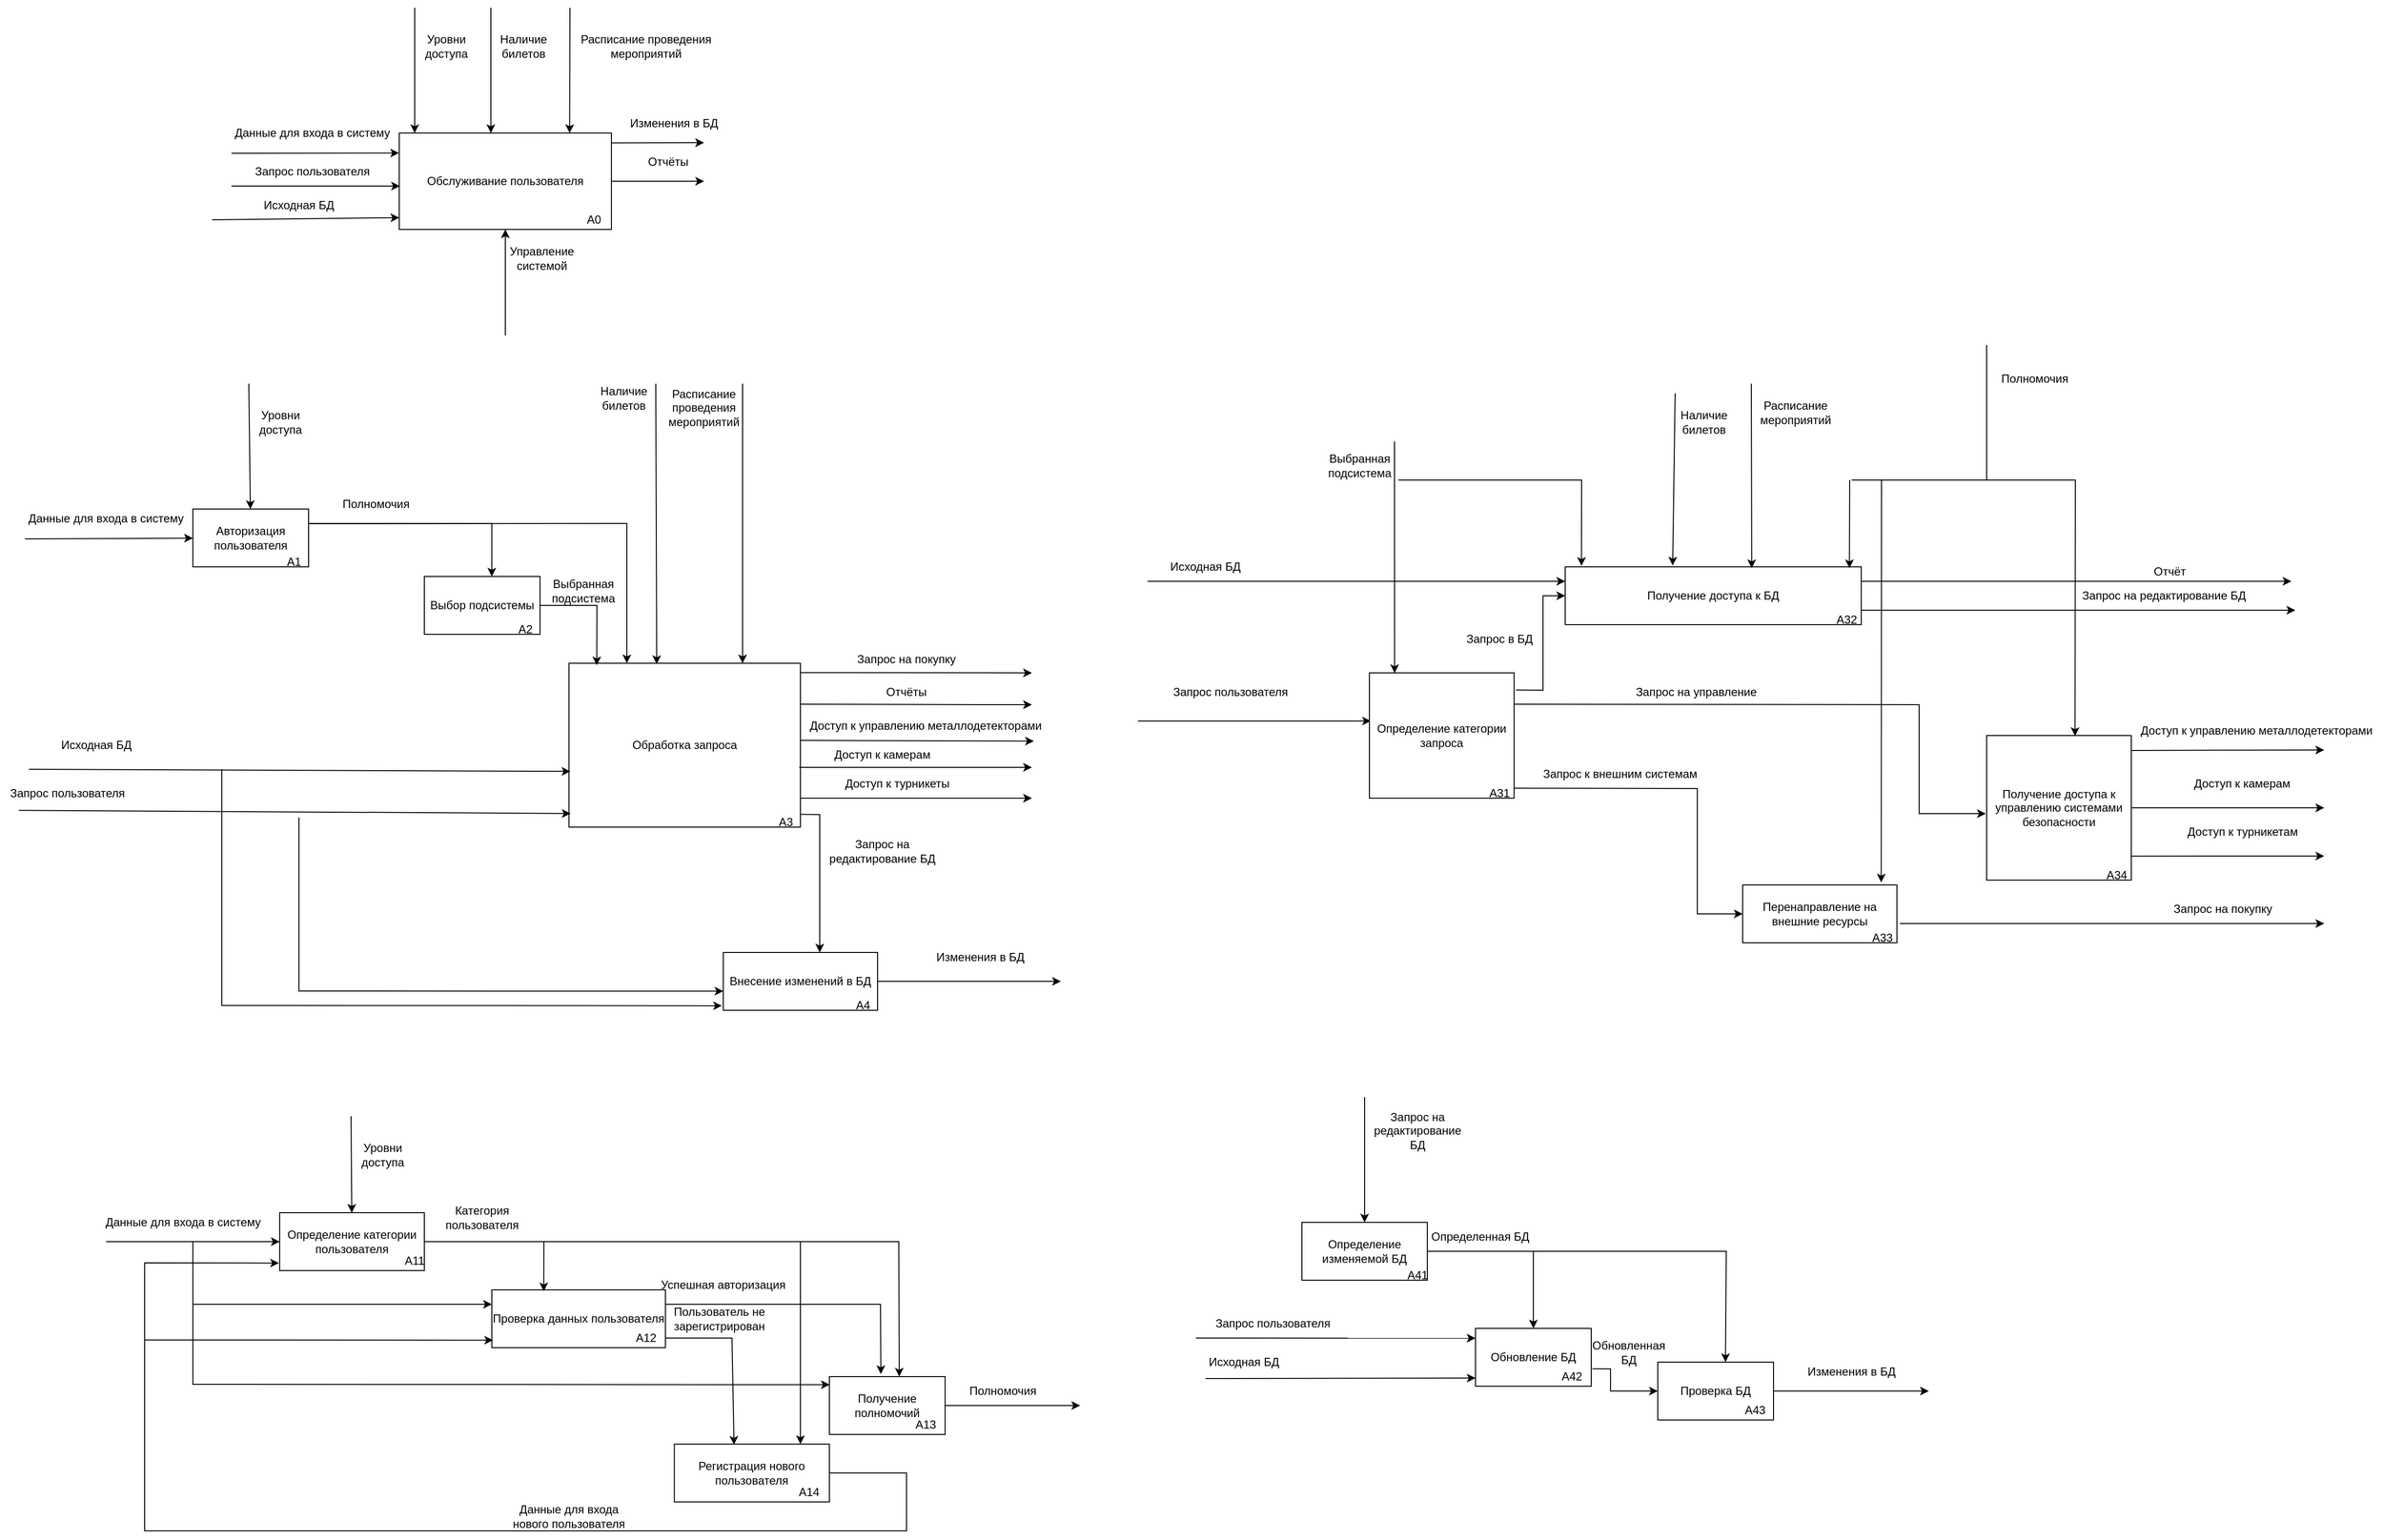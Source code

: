<mxfile version="15.5.2" type="device" pages="2"><diagram id="ywNeQn92B_hyudarZaMj" name="Page-1"><mxGraphModel dx="2889" dy="1122" grid="1" gridSize="10" guides="1" tooltips="1" connect="1" arrows="1" fold="1" page="1" pageScale="1" pageWidth="827" pageHeight="1169" math="0" shadow="0"><root><mxCell id="0"/><mxCell id="1" parent="0"/><mxCell id="xdWNhroPc-cgWAyk283q-7" value="Обслуживание пользователя" style="rounded=0;whiteSpace=wrap;html=1;" parent="1" vertex="1"><mxGeometry x="304" y="200" width="220" height="100" as="geometry"/></mxCell><mxCell id="xdWNhroPc-cgWAyk283q-8" value="" style="endArrow=classic;html=1;rounded=0;entryX=-0.001;entryY=0.207;entryDx=0;entryDy=0;entryPerimeter=0;" parent="1" target="xdWNhroPc-cgWAyk283q-7" edge="1"><mxGeometry width="50" height="50" relative="1" as="geometry"><mxPoint x="130" y="221" as="sourcePoint"/><mxPoint x="304" y="220" as="targetPoint"/></mxGeometry></mxCell><mxCell id="xdWNhroPc-cgWAyk283q-9" value="Данные для входа в систему" style="text;html=1;strokeColor=none;fillColor=none;align=center;verticalAlign=middle;whiteSpace=wrap;rounded=0;" parent="1" vertex="1"><mxGeometry x="124" y="190" width="180" height="20" as="geometry"/></mxCell><mxCell id="xdWNhroPc-cgWAyk283q-10" value="" style="endArrow=classic;html=1;rounded=0;entryX=0.003;entryY=0.55;entryDx=0;entryDy=0;entryPerimeter=0;" parent="1" target="xdWNhroPc-cgWAyk283q-7" edge="1"><mxGeometry width="50" height="50" relative="1" as="geometry"><mxPoint x="130" y="255" as="sourcePoint"/><mxPoint x="240" y="250" as="targetPoint"/></mxGeometry></mxCell><mxCell id="xdWNhroPc-cgWAyk283q-11" value="Запрос пользователя" style="text;html=1;strokeColor=none;fillColor=none;align=center;verticalAlign=middle;whiteSpace=wrap;rounded=0;" parent="1" vertex="1"><mxGeometry x="124" y="230" width="180" height="20" as="geometry"/></mxCell><mxCell id="xdWNhroPc-cgWAyk283q-12" value="" style="endArrow=classic;html=1;rounded=0;" parent="1" edge="1"><mxGeometry width="50" height="50" relative="1" as="geometry"><mxPoint x="320" y="70" as="sourcePoint"/><mxPoint x="320" y="200" as="targetPoint"/></mxGeometry></mxCell><mxCell id="xdWNhroPc-cgWAyk283q-14" value="Уровни доступа" style="text;html=1;strokeColor=none;fillColor=none;align=center;verticalAlign=middle;whiteSpace=wrap;rounded=0;" parent="1" vertex="1"><mxGeometry x="320" y="100" width="66" height="20" as="geometry"/></mxCell><mxCell id="xdWNhroPc-cgWAyk283q-15" value="" style="endArrow=classic;html=1;rounded=0;" parent="1" edge="1"><mxGeometry width="50" height="50" relative="1" as="geometry"><mxPoint x="399" y="70" as="sourcePoint"/><mxPoint x="399" y="200" as="targetPoint"/></mxGeometry></mxCell><mxCell id="xdWNhroPc-cgWAyk283q-16" value="Наличие билетов" style="text;html=1;strokeColor=none;fillColor=none;align=center;verticalAlign=middle;whiteSpace=wrap;rounded=0;" parent="1" vertex="1"><mxGeometry x="400" y="100" width="66" height="20" as="geometry"/></mxCell><mxCell id="xdWNhroPc-cgWAyk283q-17" value="" style="endArrow=classic;html=1;rounded=0;entryX=0.803;entryY=0;entryDx=0;entryDy=0;entryPerimeter=0;" parent="1" target="xdWNhroPc-cgWAyk283q-7" edge="1"><mxGeometry width="50" height="50" relative="1" as="geometry"><mxPoint x="481" y="70" as="sourcePoint"/><mxPoint x="550" y="110" as="targetPoint"/></mxGeometry></mxCell><mxCell id="xdWNhroPc-cgWAyk283q-18" value="Расписание проведения мероприятий" style="text;html=1;strokeColor=none;fillColor=none;align=center;verticalAlign=middle;whiteSpace=wrap;rounded=0;" parent="1" vertex="1"><mxGeometry x="480" y="90" width="160" height="40" as="geometry"/></mxCell><mxCell id="xdWNhroPc-cgWAyk283q-20" value="" style="endArrow=classic;html=1;rounded=0;exitX=0.998;exitY=0.103;exitDx=0;exitDy=0;exitPerimeter=0;" parent="1" source="xdWNhroPc-cgWAyk283q-7" edge="1"><mxGeometry width="50" height="50" relative="1" as="geometry"><mxPoint x="580" y="260" as="sourcePoint"/><mxPoint x="620" y="210" as="targetPoint"/></mxGeometry></mxCell><mxCell id="xdWNhroPc-cgWAyk283q-21" value="Изменения в БД" style="text;html=1;strokeColor=none;fillColor=none;align=center;verticalAlign=middle;whiteSpace=wrap;rounded=0;" parent="1" vertex="1"><mxGeometry x="524" y="180" width="130" height="20" as="geometry"/></mxCell><mxCell id="xdWNhroPc-cgWAyk283q-22" value="" style="endArrow=classic;html=1;rounded=0;" parent="1" source="xdWNhroPc-cgWAyk283q-7" edge="1"><mxGeometry width="50" height="50" relative="1" as="geometry"><mxPoint x="600" y="310" as="sourcePoint"/><mxPoint x="620" y="250" as="targetPoint"/></mxGeometry></mxCell><mxCell id="xdWNhroPc-cgWAyk283q-23" value="Отчёты" style="text;html=1;strokeColor=none;fillColor=none;align=center;verticalAlign=middle;whiteSpace=wrap;rounded=0;" parent="1" vertex="1"><mxGeometry x="550" y="220" width="66" height="20" as="geometry"/></mxCell><mxCell id="xdWNhroPc-cgWAyk283q-25" value="Управление системой" style="text;html=1;strokeColor=none;fillColor=none;align=center;verticalAlign=middle;whiteSpace=wrap;rounded=0;" parent="1" vertex="1"><mxGeometry x="404" y="320" width="96" height="20" as="geometry"/></mxCell><mxCell id="xdWNhroPc-cgWAyk283q-30" value="Авторизация пользователя" style="rounded=0;whiteSpace=wrap;html=1;" parent="1" vertex="1"><mxGeometry x="90" y="590" width="120" height="60" as="geometry"/></mxCell><mxCell id="xdWNhroPc-cgWAyk283q-31" value="" style="endArrow=classic;html=1;rounded=0;" parent="1" target="xdWNhroPc-cgWAyk283q-30" edge="1"><mxGeometry width="50" height="50" relative="1" as="geometry"><mxPoint x="-84" y="621" as="sourcePoint"/><mxPoint x="89.78" y="620.7" as="targetPoint"/></mxGeometry></mxCell><mxCell id="xdWNhroPc-cgWAyk283q-32" value="Данные для входа в систему" style="text;html=1;strokeColor=none;fillColor=none;align=center;verticalAlign=middle;whiteSpace=wrap;rounded=0;" parent="1" vertex="1"><mxGeometry x="-90" y="590" width="180" height="20" as="geometry"/></mxCell><mxCell id="xdWNhroPc-cgWAyk283q-33" value="" style="endArrow=classic;html=1;rounded=0;" parent="1" target="xdWNhroPc-cgWAyk283q-30" edge="1"><mxGeometry width="50" height="50" relative="1" as="geometry"><mxPoint x="148" y="460" as="sourcePoint"/><mxPoint x="148" y="590" as="targetPoint"/></mxGeometry></mxCell><mxCell id="xdWNhroPc-cgWAyk283q-34" value="Уровни доступа" style="text;html=1;strokeColor=none;fillColor=none;align=center;verticalAlign=middle;whiteSpace=wrap;rounded=0;" parent="1" vertex="1"><mxGeometry x="148" y="490" width="66" height="20" as="geometry"/></mxCell><mxCell id="xdWNhroPc-cgWAyk283q-42" value="" style="endArrow=classic;html=1;rounded=0;exitX=1;exitY=0.25;exitDx=0;exitDy=0;entryX=0.583;entryY=0;entryDx=0;entryDy=0;entryPerimeter=0;" parent="1" source="xdWNhroPc-cgWAyk283q-30" target="xdWNhroPc-cgWAyk283q-45" edge="1"><mxGeometry width="50" height="50" relative="1" as="geometry"><mxPoint x="350" y="620" as="sourcePoint"/><mxPoint x="310" y="700" as="targetPoint"/><Array as="points"><mxPoint x="400" y="605"/></Array></mxGeometry></mxCell><mxCell id="xdWNhroPc-cgWAyk283q-44" value="Полномочия" style="text;html=1;strokeColor=none;fillColor=none;align=center;verticalAlign=middle;whiteSpace=wrap;rounded=0;" parent="1" vertex="1"><mxGeometry x="210" y="570" width="140" height="30" as="geometry"/></mxCell><mxCell id="xdWNhroPc-cgWAyk283q-45" value="Выбор подсистемы" style="rounded=0;whiteSpace=wrap;html=1;" parent="1" vertex="1"><mxGeometry x="330" y="660" width="120" height="60" as="geometry"/></mxCell><mxCell id="xdWNhroPc-cgWAyk283q-46" value="Внесение изменений в БД" style="rounded=0;whiteSpace=wrap;html=1;" parent="1" vertex="1"><mxGeometry x="640" y="1050" width="160" height="60" as="geometry"/></mxCell><mxCell id="xdWNhroPc-cgWAyk283q-48" value="Обработка запроса" style="rounded=0;whiteSpace=wrap;html=1;" parent="1" vertex="1"><mxGeometry x="480" y="750" width="240" height="170" as="geometry"/></mxCell><mxCell id="xdWNhroPc-cgWAyk283q-49" value="" style="endArrow=classic;html=1;rounded=0;entryX=0.007;entryY=0.917;entryDx=0;entryDy=0;entryPerimeter=0;exitX=0.14;exitY=1.087;exitDx=0;exitDy=0;exitPerimeter=0;" parent="1" source="xdWNhroPc-cgWAyk283q-50" target="xdWNhroPc-cgWAyk283q-48" edge="1"><mxGeometry width="50" height="50" relative="1" as="geometry"><mxPoint x="-90" y="906" as="sourcePoint"/><mxPoint x="10" y="840" as="targetPoint"/></mxGeometry></mxCell><mxCell id="xdWNhroPc-cgWAyk283q-50" value="Запрос пользователя" style="text;html=1;strokeColor=none;fillColor=none;align=center;verticalAlign=middle;whiteSpace=wrap;rounded=0;" parent="1" vertex="1"><mxGeometry x="-110" y="870" width="140" height="30" as="geometry"/></mxCell><mxCell id="xdWNhroPc-cgWAyk283q-51" value="" style="endArrow=classic;html=1;rounded=0;entryX=0.12;entryY=0.012;entryDx=0;entryDy=0;entryPerimeter=0;" parent="1" source="xdWNhroPc-cgWAyk283q-45" target="xdWNhroPc-cgWAyk283q-48" edge="1"><mxGeometry width="50" height="50" relative="1" as="geometry"><mxPoint x="420" y="790" as="sourcePoint"/><mxPoint x="530" y="760" as="targetPoint"/><Array as="points"><mxPoint x="509" y="690"/></Array></mxGeometry></mxCell><mxCell id="xdWNhroPc-cgWAyk283q-52" value="" style="endArrow=classic;html=1;rounded=0;exitX=1;exitY=0.25;exitDx=0;exitDy=0;" parent="1" source="xdWNhroPc-cgWAyk283q-48" edge="1"><mxGeometry width="50" height="50" relative="1" as="geometry"><mxPoint x="650" y="820" as="sourcePoint"/><mxPoint x="960" y="793" as="targetPoint"/><Array as="points"><mxPoint x="930" y="793"/></Array></mxGeometry></mxCell><mxCell id="xdWNhroPc-cgWAyk283q-53" value="Отчёты" style="text;html=1;strokeColor=none;fillColor=none;align=center;verticalAlign=middle;whiteSpace=wrap;rounded=0;" parent="1" vertex="1"><mxGeometry x="800" y="765" width="60" height="30" as="geometry"/></mxCell><mxCell id="xdWNhroPc-cgWAyk283q-54" value="" style="endArrow=classic;html=1;rounded=0;exitX=0;exitY=1;exitDx=0;exitDy=0;entryX=0.931;entryY=1.026;entryDx=0;entryDy=0;entryPerimeter=0;" parent="1" source="xdWNhroPc-cgWAyk283q-55" target="xdWNhroPc-cgWAyk283q-55" edge="1"><mxGeometry width="50" height="50" relative="1" as="geometry"><mxPoint x="660" y="870" as="sourcePoint"/><mxPoint x="750" y="840" as="targetPoint"/></mxGeometry></mxCell><mxCell id="xdWNhroPc-cgWAyk283q-55" value="Доступ к управлению металлодетекторами" style="text;html=1;strokeColor=none;fillColor=none;align=center;verticalAlign=middle;whiteSpace=wrap;rounded=0;" parent="1" vertex="1"><mxGeometry x="720" y="800" width="260" height="30" as="geometry"/></mxCell><mxCell id="xdWNhroPc-cgWAyk283q-60" value="" style="endArrow=classic;html=1;rounded=0;entryX=0;entryY=0.669;entryDx=0;entryDy=0;entryPerimeter=0;" parent="1" target="xdWNhroPc-cgWAyk283q-46" edge="1"><mxGeometry width="50" height="50" relative="1" as="geometry"><mxPoint x="200" y="910" as="sourcePoint"/><mxPoint x="190" y="960" as="targetPoint"/><Array as="points"><mxPoint x="200" y="1080"/><mxPoint x="200" y="1090"/></Array></mxGeometry></mxCell><mxCell id="xdWNhroPc-cgWAyk283q-64" value="&amp;nbsp;Изменения в БД" style="text;html=1;strokeColor=none;fillColor=none;align=center;verticalAlign=middle;whiteSpace=wrap;rounded=0;" parent="1" vertex="1"><mxGeometry x="820" y="1040" width="170" height="30" as="geometry"/></mxCell><mxCell id="xdWNhroPc-cgWAyk283q-65" value="" style="endArrow=classic;html=1;rounded=0;strokeColor=#000000;fillColor=#E5CCFF;exitX=1;exitY=0.922;exitDx=0;exitDy=0;exitPerimeter=0;entryX=0.625;entryY=0;entryDx=0;entryDy=0;entryPerimeter=0;" parent="1" source="xdWNhroPc-cgWAyk283q-48" target="xdWNhroPc-cgWAyk283q-46" edge="1"><mxGeometry width="50" height="50" relative="1" as="geometry"><mxPoint x="720" y="900" as="sourcePoint"/><mxPoint x="770" y="850" as="targetPoint"/><Array as="points"><mxPoint x="740" y="907"/></Array></mxGeometry></mxCell><mxCell id="xdWNhroPc-cgWAyk283q-66" value="Запрос на редактирование БД" style="text;html=1;strokeColor=none;fillColor=none;align=center;verticalAlign=middle;whiteSpace=wrap;rounded=0;" parent="1" vertex="1"><mxGeometry x="740" y="930" width="130" height="30" as="geometry"/></mxCell><mxCell id="xdWNhroPc-cgWAyk283q-67" value="Выбранная подсистема" style="text;html=1;strokeColor=none;fillColor=none;align=center;verticalAlign=middle;whiteSpace=wrap;rounded=0;" parent="1" vertex="1"><mxGeometry x="470" y="660" width="50" height="30" as="geometry"/></mxCell><mxCell id="xdWNhroPc-cgWAyk283q-68" value="" style="endArrow=classic;html=1;rounded=0;strokeColor=#000000;fillColor=#E5CCFF;entryX=0.379;entryY=0.005;entryDx=0;entryDy=0;entryPerimeter=0;" parent="1" target="xdWNhroPc-cgWAyk283q-48" edge="1"><mxGeometry width="50" height="50" relative="1" as="geometry"><mxPoint x="570" y="460" as="sourcePoint"/><mxPoint x="650" y="510" as="targetPoint"/></mxGeometry></mxCell><mxCell id="xdWNhroPc-cgWAyk283q-69" value="Наличие билетов" style="text;html=1;strokeColor=none;fillColor=none;align=center;verticalAlign=middle;whiteSpace=wrap;rounded=0;" parent="1" vertex="1"><mxGeometry x="504" y="465" width="66" height="20" as="geometry"/></mxCell><mxCell id="xdWNhroPc-cgWAyk283q-70" value="" style="endArrow=classic;html=1;rounded=0;strokeColor=#000000;fillColor=#E5CCFF;entryX=0.75;entryY=0;entryDx=0;entryDy=0;" parent="1" target="xdWNhroPc-cgWAyk283q-48" edge="1"><mxGeometry width="50" height="50" relative="1" as="geometry"><mxPoint x="660" y="460" as="sourcePoint"/><mxPoint x="620" y="470" as="targetPoint"/></mxGeometry></mxCell><mxCell id="xdWNhroPc-cgWAyk283q-71" value="Расписание проведения мероприятий" style="text;html=1;strokeColor=none;fillColor=none;align=center;verticalAlign=middle;whiteSpace=wrap;rounded=0;" parent="1" vertex="1"><mxGeometry x="570" y="465" width="100" height="40" as="geometry"/></mxCell><mxCell id="BJsDxsezb8jgtBK0tcjX-8" value="" style="endArrow=classic;html=1;rounded=0;exitX=1;exitY=0.057;exitDx=0;exitDy=0;exitPerimeter=0;" parent="1" source="xdWNhroPc-cgWAyk283q-48" edge="1"><mxGeometry width="50" height="50" relative="1" as="geometry"><mxPoint x="780" y="750" as="sourcePoint"/><mxPoint x="960" y="760" as="targetPoint"/><Array as="points"/></mxGeometry></mxCell><mxCell id="BJsDxsezb8jgtBK0tcjX-9" value="Запрос на покупку" style="text;html=1;strokeColor=none;fillColor=none;align=center;verticalAlign=middle;whiteSpace=wrap;rounded=0;" parent="1" vertex="1"><mxGeometry x="740" y="731" width="180" height="30" as="geometry"/></mxCell><mxCell id="BJsDxsezb8jgtBK0tcjX-10" value="" style="endArrow=classic;html=1;rounded=0;exitX=0.995;exitY=0.635;exitDx=0;exitDy=0;exitPerimeter=0;" parent="1" source="xdWNhroPc-cgWAyk283q-48" edge="1"><mxGeometry width="50" height="50" relative="1" as="geometry"><mxPoint x="777" y="900" as="sourcePoint"/><mxPoint x="960" y="858" as="targetPoint"/></mxGeometry></mxCell><mxCell id="BJsDxsezb8jgtBK0tcjX-11" value="Доступ к камерам" style="text;html=1;strokeColor=none;fillColor=none;align=center;verticalAlign=middle;whiteSpace=wrap;rounded=0;" parent="1" vertex="1"><mxGeometry x="710" y="830" width="190" height="30" as="geometry"/></mxCell><mxCell id="BJsDxsezb8jgtBK0tcjX-12" value="" style="endArrow=classic;html=1;rounded=0;" parent="1" edge="1"><mxGeometry width="50" height="50" relative="1" as="geometry"><mxPoint x="720" y="890" as="sourcePoint"/><mxPoint x="960" y="890" as="targetPoint"/></mxGeometry></mxCell><mxCell id="BJsDxsezb8jgtBK0tcjX-13" value="Доступ к турникеты" style="text;html=1;strokeColor=none;fillColor=none;align=center;verticalAlign=middle;whiteSpace=wrap;rounded=0;" parent="1" vertex="1"><mxGeometry x="758.5" y="860" width="123" height="30" as="geometry"/></mxCell><mxCell id="BJsDxsezb8jgtBK0tcjX-14" value="" style="endArrow=classic;html=1;rounded=0;entryX=0.006;entryY=0.66;entryDx=0;entryDy=0;entryPerimeter=0;" parent="1" target="xdWNhroPc-cgWAyk283q-48" edge="1"><mxGeometry width="50" height="50" relative="1" as="geometry"><mxPoint x="-80" y="860" as="sourcePoint"/><mxPoint x="200" y="840" as="targetPoint"/></mxGeometry></mxCell><mxCell id="BJsDxsezb8jgtBK0tcjX-15" value="Исходная БД" style="text;html=1;strokeColor=none;fillColor=none;align=center;verticalAlign=middle;whiteSpace=wrap;rounded=0;" parent="1" vertex="1"><mxGeometry x="-60" y="820" width="100" height="30" as="geometry"/></mxCell><mxCell id="BJsDxsezb8jgtBK0tcjX-20" value="" style="endArrow=classic;html=1;rounded=0;entryX=0.174;entryY=0.001;entryDx=0;entryDy=0;entryPerimeter=0;" parent="1" target="BJsDxsezb8jgtBK0tcjX-82" edge="1"><mxGeometry width="50" height="50" relative="1" as="geometry"><mxPoint x="1336" y="520" as="sourcePoint"/><mxPoint x="1335.628" y="762.49" as="targetPoint"/></mxGeometry></mxCell><mxCell id="BJsDxsezb8jgtBK0tcjX-22" value="Запрос пользователя" style="text;html=1;strokeColor=none;fillColor=none;align=center;verticalAlign=middle;whiteSpace=wrap;rounded=0;" parent="1" vertex="1"><mxGeometry x="1096" y="765" width="140" height="30" as="geometry"/></mxCell><mxCell id="BJsDxsezb8jgtBK0tcjX-23" value="Выбранная подсистема" style="text;html=1;strokeColor=none;fillColor=none;align=center;verticalAlign=middle;whiteSpace=wrap;rounded=0;" parent="1" vertex="1"><mxGeometry x="1260" y="530" width="80" height="30" as="geometry"/></mxCell><mxCell id="BJsDxsezb8jgtBK0tcjX-25" value="Получение доступа к управлению системами безопасности" style="whiteSpace=wrap;html=1;aspect=fixed;" parent="1" vertex="1"><mxGeometry x="1950" y="825" width="150" height="150" as="geometry"/></mxCell><mxCell id="BJsDxsezb8jgtBK0tcjX-26" value="" style="endArrow=classic;html=1;rounded=0;entryX=-0.006;entryY=0.54;entryDx=0;entryDy=0;entryPerimeter=0;exitX=1;exitY=0.25;exitDx=0;exitDy=0;" parent="1" source="BJsDxsezb8jgtBK0tcjX-82" target="BJsDxsezb8jgtBK0tcjX-25" edge="1"><mxGeometry width="50" height="50" relative="1" as="geometry"><mxPoint x="1459" y="798.25" as="sourcePoint"/><mxPoint x="1480" y="770" as="targetPoint"/><Array as="points"><mxPoint x="1880" y="793"/><mxPoint x="1880" y="906"/></Array></mxGeometry></mxCell><mxCell id="BJsDxsezb8jgtBK0tcjX-28" value="Получение доступа к БД" style="rounded=0;whiteSpace=wrap;html=1;" parent="1" vertex="1"><mxGeometry x="1513" y="650" width="307" height="60" as="geometry"/></mxCell><mxCell id="BJsDxsezb8jgtBK0tcjX-29" value="" style="endArrow=classic;html=1;rounded=0;entryX=0;entryY=0.5;entryDx=0;entryDy=0;exitX=1.012;exitY=0.137;exitDx=0;exitDy=0;exitPerimeter=0;" parent="1" source="BJsDxsezb8jgtBK0tcjX-82" target="BJsDxsezb8jgtBK0tcjX-28" edge="1"><mxGeometry width="50" height="50" relative="1" as="geometry"><mxPoint x="1457.957" y="778.433" as="sourcePoint"/><mxPoint x="1490" y="800" as="targetPoint"/><Array as="points"><mxPoint x="1490" y="778"/><mxPoint x="1490" y="680"/></Array></mxGeometry></mxCell><mxCell id="BJsDxsezb8jgtBK0tcjX-30" value="Запрос на управление" style="text;html=1;strokeColor=none;fillColor=none;align=center;verticalAlign=middle;whiteSpace=wrap;rounded=0;" parent="1" vertex="1"><mxGeometry x="1569" y="765" width="160" height="30" as="geometry"/></mxCell><mxCell id="BJsDxsezb8jgtBK0tcjX-31" value="Запрос в БД" style="text;html=1;strokeColor=none;fillColor=none;align=center;verticalAlign=middle;whiteSpace=wrap;rounded=0;" parent="1" vertex="1"><mxGeometry x="1390" y="710" width="110" height="30" as="geometry"/></mxCell><mxCell id="BJsDxsezb8jgtBK0tcjX-33" value="" style="endArrow=classic;html=1;rounded=0;entryX=0;entryY=0.5;entryDx=0;entryDy=0;exitX=0.993;exitY=0.92;exitDx=0;exitDy=0;exitPerimeter=0;" parent="1" source="BJsDxsezb8jgtBK0tcjX-82" target="BJsDxsezb8jgtBK0tcjX-34" edge="1"><mxGeometry width="50" height="50" relative="1" as="geometry"><mxPoint x="1460" y="880" as="sourcePoint"/><mxPoint x="1710" y="940" as="targetPoint"/><Array as="points"><mxPoint x="1650" y="880"/><mxPoint x="1650" y="1010"/></Array></mxGeometry></mxCell><mxCell id="BJsDxsezb8jgtBK0tcjX-34" value="Перенаправление на внешние ресурсы" style="rounded=0;whiteSpace=wrap;html=1;" parent="1" vertex="1"><mxGeometry x="1697" y="980" width="160" height="60" as="geometry"/></mxCell><mxCell id="BJsDxsezb8jgtBK0tcjX-35" value="Запрос к внешним системам" style="text;html=1;strokeColor=none;fillColor=none;align=center;verticalAlign=middle;whiteSpace=wrap;rounded=0;" parent="1" vertex="1"><mxGeometry x="1480" y="850" width="180" height="30" as="geometry"/></mxCell><mxCell id="BJsDxsezb8jgtBK0tcjX-39" value="" style="endArrow=classic;html=1;rounded=0;entryX=0.363;entryY=-0.023;entryDx=0;entryDy=0;entryPerimeter=0;" parent="1" target="BJsDxsezb8jgtBK0tcjX-28" edge="1"><mxGeometry width="50" height="50" relative="1" as="geometry"><mxPoint x="1627" y="470" as="sourcePoint"/><mxPoint x="1670" y="550" as="targetPoint"/></mxGeometry></mxCell><mxCell id="BJsDxsezb8jgtBK0tcjX-41" value="Наличие билетов" style="text;html=1;strokeColor=none;fillColor=none;align=center;verticalAlign=middle;whiteSpace=wrap;rounded=0;" parent="1" vertex="1"><mxGeometry x="1617" y="485" width="80" height="30" as="geometry"/></mxCell><mxCell id="BJsDxsezb8jgtBK0tcjX-45" value="" style="endArrow=classic;html=1;rounded=0;entryX=0.63;entryY=0.023;entryDx=0;entryDy=0;entryPerimeter=0;" parent="1" target="BJsDxsezb8jgtBK0tcjX-28" edge="1"><mxGeometry width="50" height="50" relative="1" as="geometry"><mxPoint x="1706" y="460" as="sourcePoint"/><mxPoint x="1900" y="440" as="targetPoint"/></mxGeometry></mxCell><mxCell id="BJsDxsezb8jgtBK0tcjX-46" value="Расписание мероприятий" style="text;html=1;strokeColor=none;fillColor=none;align=center;verticalAlign=middle;whiteSpace=wrap;rounded=0;" parent="1" vertex="1"><mxGeometry x="1697" y="475" width="110" height="30" as="geometry"/></mxCell><mxCell id="BJsDxsezb8jgtBK0tcjX-47" value="" style="endArrow=none;html=1;rounded=0;" parent="1" edge="1"><mxGeometry width="50" height="50" relative="1" as="geometry"><mxPoint x="1070" y="810" as="sourcePoint"/><mxPoint x="1250" y="810" as="targetPoint"/></mxGeometry></mxCell><mxCell id="BJsDxsezb8jgtBK0tcjX-50" value="" style="endArrow=classic;html=1;rounded=0;entryX=0.01;entryY=0.384;entryDx=0;entryDy=0;entryPerimeter=0;" parent="1" target="BJsDxsezb8jgtBK0tcjX-82" edge="1"><mxGeometry width="50" height="50" relative="1" as="geometry"><mxPoint x="1250" y="810" as="sourcePoint"/><mxPoint x="1311.639" y="810.17" as="targetPoint"/></mxGeometry></mxCell><mxCell id="BJsDxsezb8jgtBK0tcjX-52" value="" style="endArrow=classic;html=1;rounded=0;exitX=1.01;exitY=0.255;exitDx=0;exitDy=0;exitPerimeter=0;entryX=0.25;entryY=0;entryDx=0;entryDy=0;" parent="1" source="xdWNhroPc-cgWAyk283q-30" target="xdWNhroPc-cgWAyk283q-48" edge="1"><mxGeometry width="50" height="50" relative="1" as="geometry"><mxPoint x="280" y="650" as="sourcePoint"/><mxPoint x="550" y="730" as="targetPoint"/><Array as="points"><mxPoint x="540" y="605"/></Array></mxGeometry></mxCell><mxCell id="BJsDxsezb8jgtBK0tcjX-53" value="" style="endArrow=classic;html=1;rounded=0;entryX=0.96;entryY=0.023;entryDx=0;entryDy=0;entryPerimeter=0;" parent="1" target="BJsDxsezb8jgtBK0tcjX-28" edge="1"><mxGeometry width="50" height="50" relative="1" as="geometry"><mxPoint x="1808" y="560" as="sourcePoint"/><mxPoint x="1736" y="620" as="targetPoint"/></mxGeometry></mxCell><mxCell id="BJsDxsezb8jgtBK0tcjX-60" value="Полномочия" style="text;html=1;strokeColor=none;fillColor=none;align=center;verticalAlign=middle;whiteSpace=wrap;rounded=0;" parent="1" vertex="1"><mxGeometry x="1970" y="440" width="60" height="30" as="geometry"/></mxCell><mxCell id="BJsDxsezb8jgtBK0tcjX-61" value="" style="endArrow=classic;html=1;rounded=0;entryX=0.611;entryY=0.003;entryDx=0;entryDy=0;entryPerimeter=0;" parent="1" target="BJsDxsezb8jgtBK0tcjX-25" edge="1"><mxGeometry width="50" height="50" relative="1" as="geometry"><mxPoint x="1810" y="560" as="sourcePoint"/><mxPoint x="1950" y="540" as="targetPoint"/><Array as="points"><mxPoint x="2042" y="560"/></Array></mxGeometry></mxCell><mxCell id="BJsDxsezb8jgtBK0tcjX-63" value="" style="endArrow=classic;html=1;rounded=0;entryX=-0.009;entryY=0.922;entryDx=0;entryDy=0;entryPerimeter=0;" parent="1" target="xdWNhroPc-cgWAyk283q-46" edge="1"><mxGeometry width="50" height="50" relative="1" as="geometry"><mxPoint x="120" y="860" as="sourcePoint"/><mxPoint x="140" y="990" as="targetPoint"/><Array as="points"><mxPoint x="120" y="1105"/></Array></mxGeometry></mxCell><mxCell id="BJsDxsezb8jgtBK0tcjX-64" value="" style="endArrow=classic;html=1;rounded=0;entryX=0.898;entryY=-0.044;entryDx=0;entryDy=0;entryPerimeter=0;" parent="1" target="BJsDxsezb8jgtBK0tcjX-34" edge="1"><mxGeometry width="50" height="50" relative="1" as="geometry"><mxPoint x="1841" y="560" as="sourcePoint"/><mxPoint x="1950" y="650" as="targetPoint"/></mxGeometry></mxCell><mxCell id="BJsDxsezb8jgtBK0tcjX-65" value="" style="endArrow=none;html=1;rounded=0;" parent="1" edge="1"><mxGeometry width="50" height="50" relative="1" as="geometry"><mxPoint x="1950" y="560" as="sourcePoint"/><mxPoint x="1950" y="420" as="targetPoint"/></mxGeometry></mxCell><mxCell id="BJsDxsezb8jgtBK0tcjX-67" value="" style="endArrow=classic;html=1;rounded=0;exitX=1;exitY=0.25;exitDx=0;exitDy=0;" parent="1" source="BJsDxsezb8jgtBK0tcjX-28" edge="1"><mxGeometry width="50" height="50" relative="1" as="geometry"><mxPoint x="1910" y="690" as="sourcePoint"/><mxPoint x="2266" y="665" as="targetPoint"/></mxGeometry></mxCell><mxCell id="BJsDxsezb8jgtBK0tcjX-68" value="Отчёт" style="text;html=1;strokeColor=none;fillColor=none;align=center;verticalAlign=middle;whiteSpace=wrap;rounded=0;" parent="1" vertex="1"><mxGeometry x="2110" y="640" width="60" height="30" as="geometry"/></mxCell><mxCell id="BJsDxsezb8jgtBK0tcjX-69" value="" style="endArrow=classic;html=1;rounded=0;" parent="1" edge="1"><mxGeometry width="50" height="50" relative="1" as="geometry"><mxPoint x="1860" y="1020" as="sourcePoint"/><mxPoint x="2300" y="1020" as="targetPoint"/></mxGeometry></mxCell><mxCell id="BJsDxsezb8jgtBK0tcjX-70" value="Запрос на покупку" style="text;html=1;strokeColor=none;fillColor=none;align=center;verticalAlign=middle;whiteSpace=wrap;rounded=0;" parent="1" vertex="1"><mxGeometry x="2130" y="990" width="130" height="30" as="geometry"/></mxCell><mxCell id="BJsDxsezb8jgtBK0tcjX-71" value="" style="endArrow=classic;html=1;rounded=0;exitX=1.004;exitY=0.103;exitDx=0;exitDy=0;exitPerimeter=0;" parent="1" source="BJsDxsezb8jgtBK0tcjX-25" edge="1"><mxGeometry width="50" height="50" relative="1" as="geometry"><mxPoint x="2220" y="880" as="sourcePoint"/><mxPoint x="2300" y="840" as="targetPoint"/></mxGeometry></mxCell><mxCell id="BJsDxsezb8jgtBK0tcjX-72" value="Доступ к управлению металлодетекторами" style="text;html=1;strokeColor=none;fillColor=none;align=center;verticalAlign=middle;whiteSpace=wrap;rounded=0;" parent="1" vertex="1"><mxGeometry x="2100" y="805" width="260" height="30" as="geometry"/></mxCell><mxCell id="BJsDxsezb8jgtBK0tcjX-73" value="" style="endArrow=classic;html=1;rounded=0;exitX=1;exitY=0.5;exitDx=0;exitDy=0;" parent="1" source="BJsDxsezb8jgtBK0tcjX-25" edge="1"><mxGeometry width="50" height="50" relative="1" as="geometry"><mxPoint x="2210" y="940" as="sourcePoint"/><mxPoint x="2300" y="900" as="targetPoint"/></mxGeometry></mxCell><mxCell id="BJsDxsezb8jgtBK0tcjX-74" value="Доступ к камерам" style="text;html=1;strokeColor=none;fillColor=none;align=center;verticalAlign=middle;whiteSpace=wrap;rounded=0;" parent="1" vertex="1"><mxGeometry x="2120" y="860" width="190" height="30" as="geometry"/></mxCell><mxCell id="BJsDxsezb8jgtBK0tcjX-75" value="" style="endArrow=classic;html=1;rounded=0;exitX=0.995;exitY=0.834;exitDx=0;exitDy=0;exitPerimeter=0;" parent="1" source="BJsDxsezb8jgtBK0tcjX-25" edge="1"><mxGeometry width="50" height="50" relative="1" as="geometry"><mxPoint x="2170" y="980" as="sourcePoint"/><mxPoint x="2300" y="950" as="targetPoint"/></mxGeometry></mxCell><mxCell id="BJsDxsezb8jgtBK0tcjX-76" value="Доступ к турникетам" style="text;html=1;strokeColor=none;fillColor=none;align=center;verticalAlign=middle;whiteSpace=wrap;rounded=0;" parent="1" vertex="1"><mxGeometry x="2153.5" y="910" width="123" height="30" as="geometry"/></mxCell><mxCell id="BJsDxsezb8jgtBK0tcjX-78" value="" style="endArrow=classic;html=1;rounded=0;exitX=1;exitY=0.5;exitDx=0;exitDy=0;" parent="1" source="xdWNhroPc-cgWAyk283q-46" edge="1"><mxGeometry width="50" height="50" relative="1" as="geometry"><mxPoint x="880" y="1100" as="sourcePoint"/><mxPoint x="990" y="1080" as="targetPoint"/></mxGeometry></mxCell><mxCell id="BJsDxsezb8jgtBK0tcjX-79" value="" style="endArrow=classic;html=1;rounded=0;" parent="1" target="xdWNhroPc-cgWAyk283q-7" edge="1"><mxGeometry width="50" height="50" relative="1" as="geometry"><mxPoint x="414" y="410" as="sourcePoint"/><mxPoint x="440" y="350" as="targetPoint"/></mxGeometry></mxCell><mxCell id="BJsDxsezb8jgtBK0tcjX-80" value="" style="endArrow=classic;html=1;rounded=0;entryX=0;entryY=0.878;entryDx=0;entryDy=0;entryPerimeter=0;" parent="1" target="xdWNhroPc-cgWAyk283q-7" edge="1"><mxGeometry width="50" height="50" relative="1" as="geometry"><mxPoint x="110" y="290" as="sourcePoint"/><mxPoint x="300" y="290" as="targetPoint"/></mxGeometry></mxCell><mxCell id="BJsDxsezb8jgtBK0tcjX-81" value="Исходная БД" style="text;html=1;strokeColor=none;fillColor=none;align=center;verticalAlign=middle;whiteSpace=wrap;rounded=0;" parent="1" vertex="1"><mxGeometry x="124" y="260" width="152" height="30" as="geometry"/></mxCell><mxCell id="BJsDxsezb8jgtBK0tcjX-82" value="Определение категории запроса" style="rounded=0;whiteSpace=wrap;html=1;" parent="1" vertex="1"><mxGeometry x="1310" y="760" width="150" height="130" as="geometry"/></mxCell><mxCell id="BJsDxsezb8jgtBK0tcjX-83" value="A0" style="text;html=1;strokeColor=none;fillColor=none;align=center;verticalAlign=middle;whiteSpace=wrap;rounded=0;" parent="1" vertex="1"><mxGeometry x="488" y="280" width="36" height="20" as="geometry"/></mxCell><mxCell id="BJsDxsezb8jgtBK0tcjX-84" value="A1" style="text;html=1;strokeColor=none;fillColor=none;align=center;verticalAlign=middle;whiteSpace=wrap;rounded=0;" parent="1" vertex="1"><mxGeometry x="180" y="640" width="30" height="10" as="geometry"/></mxCell><mxCell id="BJsDxsezb8jgtBK0tcjX-85" value="A2" style="text;html=1;strokeColor=none;fillColor=none;align=center;verticalAlign=middle;whiteSpace=wrap;rounded=0;" parent="1" vertex="1"><mxGeometry x="420" y="710" width="30" height="10" as="geometry"/></mxCell><mxCell id="BJsDxsezb8jgtBK0tcjX-86" value="A3" style="text;html=1;strokeColor=none;fillColor=none;align=center;verticalAlign=middle;whiteSpace=wrap;rounded=0;" parent="1" vertex="1"><mxGeometry x="690" y="910" width="30" height="10" as="geometry"/></mxCell><mxCell id="BJsDxsezb8jgtBK0tcjX-87" value="A4" style="text;html=1;strokeColor=none;fillColor=none;align=center;verticalAlign=middle;whiteSpace=wrap;rounded=0;" parent="1" vertex="1"><mxGeometry x="770" y="1100" width="30" height="10" as="geometry"/></mxCell><mxCell id="BJsDxsezb8jgtBK0tcjX-88" value="A31" style="text;html=1;strokeColor=none;fillColor=none;align=center;verticalAlign=middle;whiteSpace=wrap;rounded=0;" parent="1" vertex="1"><mxGeometry x="1430" y="880" width="30" height="10" as="geometry"/></mxCell><mxCell id="BJsDxsezb8jgtBK0tcjX-89" value="A32" style="text;html=1;strokeColor=none;fillColor=none;align=center;verticalAlign=middle;whiteSpace=wrap;rounded=0;" parent="1" vertex="1"><mxGeometry x="1790" y="700" width="30" height="10" as="geometry"/></mxCell><mxCell id="BJsDxsezb8jgtBK0tcjX-90" value="A33" style="text;html=1;strokeColor=none;fillColor=none;align=center;verticalAlign=middle;whiteSpace=wrap;rounded=0;" parent="1" vertex="1"><mxGeometry x="1827" y="1030" width="30" height="10" as="geometry"/></mxCell><mxCell id="BJsDxsezb8jgtBK0tcjX-91" value="A34" style="text;html=1;strokeColor=none;fillColor=none;align=center;verticalAlign=middle;whiteSpace=wrap;rounded=0;" parent="1" vertex="1"><mxGeometry x="2070" y="965" width="30" height="10" as="geometry"/></mxCell><mxCell id="BJsDxsezb8jgtBK0tcjX-92" value="Определение категории пользователя" style="rounded=0;whiteSpace=wrap;html=1;" parent="1" vertex="1"><mxGeometry x="180" y="1320" width="150" height="60" as="geometry"/></mxCell><mxCell id="BJsDxsezb8jgtBK0tcjX-94" value="" style="endArrow=classic;html=1;rounded=0;" parent="1" target="BJsDxsezb8jgtBK0tcjX-92" edge="1"><mxGeometry width="50" height="50" relative="1" as="geometry"><mxPoint y="1350" as="sourcePoint"/><mxPoint x="100" y="1320" as="targetPoint"/></mxGeometry></mxCell><mxCell id="BJsDxsezb8jgtBK0tcjX-96" value="Данные для входа в систему" style="text;html=1;strokeColor=none;fillColor=none;align=center;verticalAlign=middle;whiteSpace=wrap;rounded=0;" parent="1" vertex="1"><mxGeometry x="-10" y="1320" width="180" height="20" as="geometry"/></mxCell><mxCell id="BJsDxsezb8jgtBK0tcjX-97" value="Проверка данных пользователя" style="rounded=0;whiteSpace=wrap;html=1;" parent="1" vertex="1"><mxGeometry x="400" y="1400" width="180" height="60" as="geometry"/></mxCell><mxCell id="BJsDxsezb8jgtBK0tcjX-98" value="" style="endArrow=classic;html=1;rounded=0;entryX=0.299;entryY=0.025;entryDx=0;entryDy=0;entryPerimeter=0;" parent="1" source="BJsDxsezb8jgtBK0tcjX-92" target="BJsDxsezb8jgtBK0tcjX-97" edge="1"><mxGeometry width="50" height="50" relative="1" as="geometry"><mxPoint x="390" y="1380" as="sourcePoint"/><mxPoint x="440" y="1330" as="targetPoint"/><Array as="points"><mxPoint x="454" y="1350"/></Array></mxGeometry></mxCell><mxCell id="BJsDxsezb8jgtBK0tcjX-99" value="Категория пользователя" style="text;html=1;strokeColor=none;fillColor=none;align=center;verticalAlign=middle;whiteSpace=wrap;rounded=0;" parent="1" vertex="1"><mxGeometry x="325" y="1310" width="130" height="30" as="geometry"/></mxCell><mxCell id="BJsDxsezb8jgtBK0tcjX-100" value="" style="endArrow=classic;html=1;rounded=0;entryX=0;entryY=0.25;entryDx=0;entryDy=0;" parent="1" target="BJsDxsezb8jgtBK0tcjX-97" edge="1"><mxGeometry width="50" height="50" relative="1" as="geometry"><mxPoint x="90" y="1350" as="sourcePoint"/><mxPoint x="160" y="1450" as="targetPoint"/><Array as="points"><mxPoint x="90" y="1415"/></Array></mxGeometry></mxCell><mxCell id="BJsDxsezb8jgtBK0tcjX-101" value="" style="endArrow=classic;html=1;rounded=0;" parent="1" target="BJsDxsezb8jgtBK0tcjX-92" edge="1"><mxGeometry width="50" height="50" relative="1" as="geometry"><mxPoint x="254" y="1220" as="sourcePoint"/><mxPoint x="255.625" y="1310" as="targetPoint"/></mxGeometry></mxCell><mxCell id="BJsDxsezb8jgtBK0tcjX-102" value="Уровни доступа" style="text;html=1;strokeColor=none;fillColor=none;align=center;verticalAlign=middle;whiteSpace=wrap;rounded=0;" parent="1" vertex="1"><mxGeometry x="254" y="1250" width="66" height="20" as="geometry"/></mxCell><mxCell id="BJsDxsezb8jgtBK0tcjX-103" value="Получение полномочий" style="rounded=0;whiteSpace=wrap;html=1;" parent="1" vertex="1"><mxGeometry x="750" y="1490" width="120" height="60" as="geometry"/></mxCell><mxCell id="BJsDxsezb8jgtBK0tcjX-104" value="" style="endArrow=classic;html=1;rounded=0;exitX=1;exitY=0.25;exitDx=0;exitDy=0;entryX=0.445;entryY=-0.044;entryDx=0;entryDy=0;entryPerimeter=0;" parent="1" source="BJsDxsezb8jgtBK0tcjX-97" target="BJsDxsezb8jgtBK0tcjX-103" edge="1"><mxGeometry width="50" height="50" relative="1" as="geometry"><mxPoint x="620" y="1470" as="sourcePoint"/><mxPoint x="670" y="1420" as="targetPoint"/><Array as="points"><mxPoint x="803" y="1415"/></Array></mxGeometry></mxCell><mxCell id="BJsDxsezb8jgtBK0tcjX-105" value="Успешная авторизация" style="text;html=1;strokeColor=none;fillColor=none;align=center;verticalAlign=middle;whiteSpace=wrap;rounded=0;" parent="1" vertex="1"><mxGeometry x="570" y="1380" width="140" height="30" as="geometry"/></mxCell><mxCell id="BJsDxsezb8jgtBK0tcjX-106" value="" style="endArrow=classic;html=1;rounded=0;entryX=0.003;entryY=0.14;entryDx=0;entryDy=0;entryPerimeter=0;" parent="1" target="BJsDxsezb8jgtBK0tcjX-103" edge="1"><mxGeometry width="50" height="50" relative="1" as="geometry"><mxPoint x="90" y="1410" as="sourcePoint"/><mxPoint x="200" y="1520" as="targetPoint"/><Array as="points"><mxPoint x="90" y="1498"/></Array></mxGeometry></mxCell><mxCell id="BJsDxsezb8jgtBK0tcjX-107" value="" style="endArrow=classic;html=1;rounded=0;entryX=0.604;entryY=0;entryDx=0;entryDy=0;entryPerimeter=0;" parent="1" target="BJsDxsezb8jgtBK0tcjX-103" edge="1"><mxGeometry width="50" height="50" relative="1" as="geometry"><mxPoint x="450" y="1350" as="sourcePoint"/><mxPoint x="640" y="1320" as="targetPoint"/><Array as="points"><mxPoint x="822" y="1350"/></Array></mxGeometry></mxCell><mxCell id="BJsDxsezb8jgtBK0tcjX-108" value="" style="endArrow=classic;html=1;rounded=0;" parent="1" source="BJsDxsezb8jgtBK0tcjX-103" edge="1"><mxGeometry width="50" height="50" relative="1" as="geometry"><mxPoint x="910" y="1550" as="sourcePoint"/><mxPoint x="1010" y="1520" as="targetPoint"/></mxGeometry></mxCell><mxCell id="BJsDxsezb8jgtBK0tcjX-109" value="Полномочия" style="text;html=1;strokeColor=none;fillColor=none;align=center;verticalAlign=middle;whiteSpace=wrap;rounded=0;" parent="1" vertex="1"><mxGeometry x="890" y="1490" width="80" height="30" as="geometry"/></mxCell><mxCell id="BJsDxsezb8jgtBK0tcjX-111" value="Регистрация нового пользователя" style="rounded=0;whiteSpace=wrap;html=1;" parent="1" vertex="1"><mxGeometry x="589.25" y="1560" width="160.75" height="60" as="geometry"/></mxCell><mxCell id="BJsDxsezb8jgtBK0tcjX-112" value="" style="endArrow=classic;html=1;rounded=0;entryX=0.385;entryY=0.01;entryDx=0;entryDy=0;entryPerimeter=0;" parent="1" target="BJsDxsezb8jgtBK0tcjX-111" edge="1"><mxGeometry width="50" height="50" relative="1" as="geometry"><mxPoint x="580" y="1450" as="sourcePoint"/><mxPoint x="700" y="1430" as="targetPoint"/><Array as="points"><mxPoint x="649" y="1450"/></Array></mxGeometry></mxCell><mxCell id="BJsDxsezb8jgtBK0tcjX-113" value="Пользователь не зарегистрирован" style="text;html=1;strokeColor=none;fillColor=none;align=center;verticalAlign=middle;whiteSpace=wrap;rounded=0;" parent="1" vertex="1"><mxGeometry x="563.25" y="1415" width="146" height="30" as="geometry"/></mxCell><mxCell id="BJsDxsezb8jgtBK0tcjX-114" value="" style="endArrow=classic;html=1;rounded=0;" parent="1" edge="1"><mxGeometry width="50" height="50" relative="1" as="geometry"><mxPoint x="720" y="1350" as="sourcePoint"/><mxPoint x="720" y="1560" as="targetPoint"/></mxGeometry></mxCell><mxCell id="BJsDxsezb8jgtBK0tcjX-115" value="" style="endArrow=classic;html=1;rounded=0;exitX=1;exitY=0.5;exitDx=0;exitDy=0;entryX=-0.005;entryY=0.87;entryDx=0;entryDy=0;entryPerimeter=0;" parent="1" source="BJsDxsezb8jgtBK0tcjX-111" target="BJsDxsezb8jgtBK0tcjX-92" edge="1"><mxGeometry width="50" height="50" relative="1" as="geometry"><mxPoint x="770" y="1630" as="sourcePoint"/><mxPoint x="820" y="1580" as="targetPoint"/><Array as="points"><mxPoint x="830" y="1590"/><mxPoint x="830" y="1650"/><mxPoint x="40" y="1650"/><mxPoint x="40" y="1372"/></Array></mxGeometry></mxCell><mxCell id="BJsDxsezb8jgtBK0tcjX-116" value="Данные для входа нового пользователя" style="text;html=1;strokeColor=none;fillColor=none;align=center;verticalAlign=middle;whiteSpace=wrap;rounded=0;" parent="1" vertex="1"><mxGeometry x="420" y="1620" width="120" height="30" as="geometry"/></mxCell><mxCell id="BJsDxsezb8jgtBK0tcjX-118" value="" style="endArrow=classic;html=1;rounded=0;entryX=0.007;entryY=0.87;entryDx=0;entryDy=0;entryPerimeter=0;" parent="1" target="BJsDxsezb8jgtBK0tcjX-97" edge="1"><mxGeometry width="50" height="50" relative="1" as="geometry"><mxPoint x="40" y="1452" as="sourcePoint"/><mxPoint x="210" y="1440" as="targetPoint"/></mxGeometry></mxCell><mxCell id="BJsDxsezb8jgtBK0tcjX-119" value="A11" style="text;html=1;strokeColor=none;fillColor=none;align=center;verticalAlign=middle;whiteSpace=wrap;rounded=0;" parent="1" vertex="1"><mxGeometry x="300" y="1360" width="40" height="20" as="geometry"/></mxCell><mxCell id="BJsDxsezb8jgtBK0tcjX-120" value="A12" style="text;html=1;strokeColor=none;fillColor=none;align=center;verticalAlign=middle;whiteSpace=wrap;rounded=0;" parent="1" vertex="1"><mxGeometry x="540" y="1440" width="40" height="20" as="geometry"/></mxCell><mxCell id="BJsDxsezb8jgtBK0tcjX-121" value="A13" style="text;html=1;strokeColor=none;fillColor=none;align=center;verticalAlign=middle;whiteSpace=wrap;rounded=0;" parent="1" vertex="1"><mxGeometry x="830" y="1530" width="40" height="20" as="geometry"/></mxCell><mxCell id="BJsDxsezb8jgtBK0tcjX-122" value="A14" style="text;html=1;strokeColor=none;fillColor=none;align=center;verticalAlign=middle;whiteSpace=wrap;rounded=0;" parent="1" vertex="1"><mxGeometry x="709.25" y="1600" width="40" height="20" as="geometry"/></mxCell><mxCell id="BJsDxsezb8jgtBK0tcjX-123" value="" style="endArrow=classic;html=1;rounded=0;exitX=1;exitY=0.75;exitDx=0;exitDy=0;" parent="1" source="BJsDxsezb8jgtBK0tcjX-28" edge="1"><mxGeometry width="50" height="50" relative="1" as="geometry"><mxPoint x="2115" y="740" as="sourcePoint"/><mxPoint x="2270" y="695" as="targetPoint"/></mxGeometry></mxCell><mxCell id="BJsDxsezb8jgtBK0tcjX-124" value="Запрос на редактирование БД" style="text;html=1;strokeColor=none;fillColor=none;align=center;verticalAlign=middle;whiteSpace=wrap;rounded=0;" parent="1" vertex="1"><mxGeometry x="2040" y="665" width="187.5" height="30" as="geometry"/></mxCell><mxCell id="BJsDxsezb8jgtBK0tcjX-125" value="" style="endArrow=classic;html=1;rounded=0;entryX=0;entryY=0.25;entryDx=0;entryDy=0;" parent="1" target="BJsDxsezb8jgtBK0tcjX-28" edge="1"><mxGeometry width="50" height="50" relative="1" as="geometry"><mxPoint x="1080" y="665" as="sourcePoint"/><mxPoint x="1130" y="660" as="targetPoint"/></mxGeometry></mxCell><mxCell id="BJsDxsezb8jgtBK0tcjX-126" value="Исходная БД" style="text;html=1;strokeColor=none;fillColor=none;align=center;verticalAlign=middle;whiteSpace=wrap;rounded=0;" parent="1" vertex="1"><mxGeometry x="1090" y="635" width="100" height="30" as="geometry"/></mxCell><mxCell id="BJsDxsezb8jgtBK0tcjX-127" value="Определение изменяемой БД" style="rounded=0;whiteSpace=wrap;html=1;" parent="1" vertex="1"><mxGeometry x="1240" y="1330" width="130" height="60" as="geometry"/></mxCell><mxCell id="BJsDxsezb8jgtBK0tcjX-128" value="" style="endArrow=classic;html=1;rounded=0;" parent="1" target="BJsDxsezb8jgtBK0tcjX-127" edge="1"><mxGeometry width="50" height="50" relative="1" as="geometry"><mxPoint x="1305" y="1200" as="sourcePoint"/><mxPoint x="1310" y="1190" as="targetPoint"/></mxGeometry></mxCell><mxCell id="BJsDxsezb8jgtBK0tcjX-129" value="Запрос на редактирование БД" style="text;html=1;strokeColor=none;fillColor=none;align=center;verticalAlign=middle;whiteSpace=wrap;rounded=0;" parent="1" vertex="1"><mxGeometry x="1310" y="1220" width="100" height="30" as="geometry"/></mxCell><mxCell id="BJsDxsezb8jgtBK0tcjX-130" value="Обновление БД" style="rounded=0;whiteSpace=wrap;html=1;" parent="1" vertex="1"><mxGeometry x="1420" y="1440" width="120" height="60" as="geometry"/></mxCell><mxCell id="BJsDxsezb8jgtBK0tcjX-131" value="" style="endArrow=classic;html=1;rounded=0;exitX=1;exitY=0.5;exitDx=0;exitDy=0;entryX=0.5;entryY=0;entryDx=0;entryDy=0;" parent="1" source="BJsDxsezb8jgtBK0tcjX-127" target="BJsDxsezb8jgtBK0tcjX-130" edge="1"><mxGeometry width="50" height="50" relative="1" as="geometry"><mxPoint x="1490" y="1390" as="sourcePoint"/><mxPoint x="1540" y="1340" as="targetPoint"/><Array as="points"><mxPoint x="1480" y="1360"/></Array></mxGeometry></mxCell><mxCell id="BJsDxsezb8jgtBK0tcjX-132" value="Определенная БД" style="text;html=1;strokeColor=none;fillColor=none;align=center;verticalAlign=middle;whiteSpace=wrap;rounded=0;" parent="1" vertex="1"><mxGeometry x="1360" y="1330" width="130" height="30" as="geometry"/></mxCell><mxCell id="BJsDxsezb8jgtBK0tcjX-134" value="" style="endArrow=classic;html=1;rounded=0;entryX=0;entryY=0.859;entryDx=0;entryDy=0;entryPerimeter=0;" parent="1" target="BJsDxsezb8jgtBK0tcjX-130" edge="1"><mxGeometry width="50" height="50" relative="1" as="geometry"><mxPoint x="1140" y="1492" as="sourcePoint"/><mxPoint x="1250" y="1510" as="targetPoint"/></mxGeometry></mxCell><mxCell id="BJsDxsezb8jgtBK0tcjX-135" value="Исходная БД" style="text;html=1;strokeColor=none;fillColor=none;align=center;verticalAlign=middle;whiteSpace=wrap;rounded=0;" parent="1" vertex="1"><mxGeometry x="1130" y="1460" width="100" height="30" as="geometry"/></mxCell><mxCell id="BJsDxsezb8jgtBK0tcjX-136" value="Запрос пользователя" style="text;html=1;strokeColor=none;fillColor=none;align=center;verticalAlign=middle;whiteSpace=wrap;rounded=0;" parent="1" vertex="1"><mxGeometry x="1140" y="1420" width="140" height="30" as="geometry"/></mxCell><mxCell id="BJsDxsezb8jgtBK0tcjX-137" value="" style="endArrow=classic;html=1;rounded=0;entryX=0;entryY=0.169;entryDx=0;entryDy=0;entryPerimeter=0;" parent="1" target="BJsDxsezb8jgtBK0tcjX-130" edge="1"><mxGeometry width="50" height="50" relative="1" as="geometry"><mxPoint x="1130" y="1450" as="sourcePoint"/><mxPoint x="1060" y="1450" as="targetPoint"/></mxGeometry></mxCell><mxCell id="BJsDxsezb8jgtBK0tcjX-138" value="Проверка БД" style="rounded=0;whiteSpace=wrap;html=1;" parent="1" vertex="1"><mxGeometry x="1609" y="1475" width="120" height="60" as="geometry"/></mxCell><mxCell id="BJsDxsezb8jgtBK0tcjX-139" value="" style="endArrow=classic;html=1;rounded=0;entryX=0.585;entryY=-0.001;entryDx=0;entryDy=0;entryPerimeter=0;" parent="1" target="BJsDxsezb8jgtBK0tcjX-138" edge="1"><mxGeometry width="50" height="50" relative="1" as="geometry"><mxPoint x="1480" y="1360" as="sourcePoint"/><mxPoint x="1650" y="1320" as="targetPoint"/><Array as="points"><mxPoint x="1680" y="1360"/></Array></mxGeometry></mxCell><mxCell id="BJsDxsezb8jgtBK0tcjX-140" value="" style="endArrow=classic;html=1;rounded=0;exitX=1.01;exitY=0.697;exitDx=0;exitDy=0;exitPerimeter=0;" parent="1" source="BJsDxsezb8jgtBK0tcjX-130" target="BJsDxsezb8jgtBK0tcjX-138" edge="1"><mxGeometry width="50" height="50" relative="1" as="geometry"><mxPoint x="1540" y="1510" as="sourcePoint"/><mxPoint x="1590" y="1460" as="targetPoint"/><Array as="points"><mxPoint x="1560" y="1482"/><mxPoint x="1560" y="1505"/></Array></mxGeometry></mxCell><mxCell id="BJsDxsezb8jgtBK0tcjX-141" value="Обновленная БД" style="text;html=1;strokeColor=none;fillColor=none;align=center;verticalAlign=middle;whiteSpace=wrap;rounded=0;" parent="1" vertex="1"><mxGeometry x="1549" y="1450" width="60" height="30" as="geometry"/></mxCell><mxCell id="BJsDxsezb8jgtBK0tcjX-142" value="" style="endArrow=classic;html=1;rounded=0;" parent="1" source="BJsDxsezb8jgtBK0tcjX-138" edge="1"><mxGeometry width="50" height="50" relative="1" as="geometry"><mxPoint x="1810" y="1550" as="sourcePoint"/><mxPoint x="1890" y="1505" as="targetPoint"/></mxGeometry></mxCell><mxCell id="BJsDxsezb8jgtBK0tcjX-143" value="Изменения в БД" style="text;html=1;strokeColor=none;fillColor=none;align=center;verticalAlign=middle;whiteSpace=wrap;rounded=0;" parent="1" vertex="1"><mxGeometry x="1760" y="1470" width="100" height="30" as="geometry"/></mxCell><mxCell id="BJsDxsezb8jgtBK0tcjX-144" value="A41" style="text;html=1;strokeColor=none;fillColor=none;align=center;verticalAlign=middle;whiteSpace=wrap;rounded=0;" parent="1" vertex="1"><mxGeometry x="1330" y="1370" width="60" height="30" as="geometry"/></mxCell><mxCell id="BJsDxsezb8jgtBK0tcjX-145" value="A42" style="text;html=1;strokeColor=none;fillColor=none;align=center;verticalAlign=middle;whiteSpace=wrap;rounded=0;" parent="1" vertex="1"><mxGeometry x="1490" y="1475" width="60" height="30" as="geometry"/></mxCell><mxCell id="BJsDxsezb8jgtBK0tcjX-146" value="A43" style="text;html=1;strokeColor=none;fillColor=none;align=center;verticalAlign=middle;whiteSpace=wrap;rounded=0;" parent="1" vertex="1"><mxGeometry x="1680" y="1510" width="60" height="30" as="geometry"/></mxCell><mxCell id="63yL7AGYag0tw8mw1mwm-1" value="" style="endArrow=classic;html=1;rounded=0;entryX=0.055;entryY=-0.017;entryDx=0;entryDy=0;entryPerimeter=0;" edge="1" parent="1" target="BJsDxsezb8jgtBK0tcjX-28"><mxGeometry width="50" height="50" relative="1" as="geometry"><mxPoint x="1340" y="560" as="sourcePoint"/><mxPoint x="1440" y="540" as="targetPoint"/><Array as="points"><mxPoint x="1530" y="560"/></Array></mxGeometry></mxCell></root></mxGraphModel></diagram><diagram id="JoAuTGiNwtECAjiK2-oA" name="Page-2"><mxGraphModel dx="1718" dy="935" grid="1" gridSize="10" guides="1" tooltips="1" connect="1" arrows="1" fold="1" page="1" pageScale="1" pageWidth="827" pageHeight="1169" math="0" shadow="0"><root><mxCell id="eLcVC_XlbQ92QP0VEHkk-0"/><mxCell id="eLcVC_XlbQ92QP0VEHkk-1" parent="eLcVC_XlbQ92QP0VEHkk-0"/><mxCell id="eLcVC_XlbQ92QP0VEHkk-2" value="Определение уровня полномочий для выбранной подсистемы" style="rounded=0;whiteSpace=wrap;html=1;" vertex="1" parent="eLcVC_XlbQ92QP0VEHkk-1"><mxGeometry x="200" y="180" width="200" height="60" as="geometry"/></mxCell><mxCell id="eLcVC_XlbQ92QP0VEHkk-3" value="" style="endArrow=classic;html=1;rounded=0;entryX=0.5;entryY=0;entryDx=0;entryDy=0;" edge="1" parent="eLcVC_XlbQ92QP0VEHkk-1" target="eLcVC_XlbQ92QP0VEHkk-2"><mxGeometry width="50" height="50" relative="1" as="geometry"><mxPoint x="300" y="60" as="sourcePoint"/><mxPoint x="320" y="90" as="targetPoint"/></mxGeometry></mxCell><mxCell id="eLcVC_XlbQ92QP0VEHkk-4" value="Полномочия" style="text;html=1;strokeColor=none;fillColor=none;align=center;verticalAlign=middle;whiteSpace=wrap;rounded=0;" vertex="1" parent="eLcVC_XlbQ92QP0VEHkk-1"><mxGeometry x="310" y="90" width="60" height="30" as="geometry"/></mxCell><mxCell id="eLcVC_XlbQ92QP0VEHkk-5" value="" style="endArrow=classic;html=1;rounded=0;" edge="1" parent="eLcVC_XlbQ92QP0VEHkk-1" target="eLcVC_XlbQ92QP0VEHkk-2"><mxGeometry width="50" height="50" relative="1" as="geometry"><mxPoint x="60" y="210" as="sourcePoint"/><mxPoint x="120" y="200" as="targetPoint"/></mxGeometry></mxCell><mxCell id="eLcVC_XlbQ92QP0VEHkk-6" value="Запрос к БД" style="text;html=1;strokeColor=none;fillColor=none;align=center;verticalAlign=middle;whiteSpace=wrap;rounded=0;" vertex="1" parent="eLcVC_XlbQ92QP0VEHkk-1"><mxGeometry x="50" y="170" width="100" height="30" as="geometry"/></mxCell><mxCell id="eLcVC_XlbQ92QP0VEHkk-7" value="Анализ запроса" style="rounded=0;whiteSpace=wrap;html=1;" vertex="1" parent="eLcVC_XlbQ92QP0VEHkk-1"><mxGeometry x="440" y="270" width="150" height="60" as="geometry"/></mxCell><mxCell id="eLcVC_XlbQ92QP0VEHkk-8" value="" style="endArrow=classic;html=1;rounded=0;exitX=1;exitY=0.5;exitDx=0;exitDy=0;entryX=0.202;entryY=-0.028;entryDx=0;entryDy=0;entryPerimeter=0;" edge="1" parent="eLcVC_XlbQ92QP0VEHkk-1" source="eLcVC_XlbQ92QP0VEHkk-2" target="eLcVC_XlbQ92QP0VEHkk-7"><mxGeometry width="50" height="50" relative="1" as="geometry"><mxPoint x="450" y="230" as="sourcePoint"/><mxPoint x="500" y="180" as="targetPoint"/><Array as="points"><mxPoint x="470" y="210"/></Array></mxGeometry></mxCell><mxCell id="eLcVC_XlbQ92QP0VEHkk-9" value="" style="endArrow=classic;html=1;rounded=0;" edge="1" parent="eLcVC_XlbQ92QP0VEHkk-1" target="eLcVC_XlbQ92QP0VEHkk-7"><mxGeometry width="50" height="50" relative="1" as="geometry"><mxPoint x="120" y="210" as="sourcePoint"/><mxPoint x="310" y="330" as="targetPoint"/><Array as="points"><mxPoint x="120" y="300"/></Array></mxGeometry></mxCell><mxCell id="eLcVC_XlbQ92QP0VEHkk-10" value="Доступ разрешён" style="text;html=1;strokeColor=none;fillColor=none;align=center;verticalAlign=middle;whiteSpace=wrap;rounded=0;" vertex="1" parent="eLcVC_XlbQ92QP0VEHkk-1"><mxGeometry x="400" y="180" width="106" height="30" as="geometry"/></mxCell><mxCell id="eLcVC_XlbQ92QP0VEHkk-11" value="" style="endArrow=classic;html=1;rounded=0;exitX=1;exitY=0.25;exitDx=0;exitDy=0;" edge="1" parent="eLcVC_XlbQ92QP0VEHkk-1" source="eLcVC_XlbQ92QP0VEHkk-7"><mxGeometry width="50" height="50" relative="1" as="geometry"><mxPoint x="620" y="330" as="sourcePoint"/><mxPoint x="780" y="285" as="targetPoint"/></mxGeometry></mxCell><mxCell id="eLcVC_XlbQ92QP0VEHkk-12" value="Запрос на редактирование БД" style="text;html=1;strokeColor=none;fillColor=none;align=center;verticalAlign=middle;whiteSpace=wrap;rounded=0;" vertex="1" parent="eLcVC_XlbQ92QP0VEHkk-1"><mxGeometry x="590" y="250" width="150" height="30" as="geometry"/></mxCell><mxCell id="eLcVC_XlbQ92QP0VEHkk-13" value="" style="endArrow=classic;html=1;rounded=0;exitX=1;exitY=0.75;exitDx=0;exitDy=0;entryX=-0.011;entryY=0.37;entryDx=0;entryDy=0;entryPerimeter=0;" edge="1" parent="eLcVC_XlbQ92QP0VEHkk-1" source="eLcVC_XlbQ92QP0VEHkk-7" target="eLcVC_XlbQ92QP0VEHkk-14"><mxGeometry width="50" height="50" relative="1" as="geometry"><mxPoint x="540" y="450" as="sourcePoint"/><mxPoint x="590" y="400" as="targetPoint"/><Array as="points"><mxPoint x="610" y="315"/><mxPoint x="610" y="382"/></Array></mxGeometry></mxCell><mxCell id="eLcVC_XlbQ92QP0VEHkk-14" value="Генерация отчёта" style="rounded=0;whiteSpace=wrap;html=1;" vertex="1" parent="eLcVC_XlbQ92QP0VEHkk-1"><mxGeometry x="660" y="360" width="120" height="60" as="geometry"/></mxCell><mxCell id="eLcVC_XlbQ92QP0VEHkk-15" value="Запрос на получение данных" style="text;html=1;strokeColor=none;fillColor=none;align=center;verticalAlign=middle;whiteSpace=wrap;rounded=0;" vertex="1" parent="eLcVC_XlbQ92QP0VEHkk-1"><mxGeometry x="610" y="310" width="90" height="30" as="geometry"/></mxCell><mxCell id="eLcVC_XlbQ92QP0VEHkk-16" value="" style="endArrow=classic;html=1;rounded=0;entryX=0;entryY=0.833;entryDx=0;entryDy=0;entryPerimeter=0;" edge="1" parent="eLcVC_XlbQ92QP0VEHkk-1" target="eLcVC_XlbQ92QP0VEHkk-14"><mxGeometry width="50" height="50" relative="1" as="geometry"><mxPoint x="40" y="410" as="sourcePoint"/><mxPoint x="190" y="390" as="targetPoint"/></mxGeometry></mxCell><mxCell id="eLcVC_XlbQ92QP0VEHkk-17" value="Исходная БД" style="text;html=1;strokeColor=none;fillColor=none;align=center;verticalAlign=middle;whiteSpace=wrap;rounded=0;" vertex="1" parent="eLcVC_XlbQ92QP0VEHkk-1"><mxGeometry x="40" y="375" width="120" height="30" as="geometry"/></mxCell><mxCell id="eLcVC_XlbQ92QP0VEHkk-18" value="" style="endArrow=classic;html=1;rounded=0;exitX=1;exitY=0.5;exitDx=0;exitDy=0;" edge="1" parent="eLcVC_XlbQ92QP0VEHkk-1" source="eLcVC_XlbQ92QP0VEHkk-14"><mxGeometry width="50" height="50" relative="1" as="geometry"><mxPoint x="820" y="420" as="sourcePoint"/><mxPoint x="900" y="390" as="targetPoint"/></mxGeometry></mxCell><mxCell id="eLcVC_XlbQ92QP0VEHkk-19" value="Отчёт" style="text;html=1;strokeColor=none;fillColor=none;align=center;verticalAlign=middle;whiteSpace=wrap;rounded=0;" vertex="1" parent="eLcVC_XlbQ92QP0VEHkk-1"><mxGeometry x="800" y="360" width="60" height="30" as="geometry"/></mxCell><mxCell id="eLcVC_XlbQ92QP0VEHkk-20" value="" style="endArrow=classic;html=1;rounded=0;entryX=0.207;entryY=-0.021;entryDx=0;entryDy=0;entryPerimeter=0;" edge="1" parent="eLcVC_XlbQ92QP0VEHkk-1" target="eLcVC_XlbQ92QP0VEHkk-2"><mxGeometry width="50" height="50" relative="1" as="geometry"><mxPoint x="241" y="60" as="sourcePoint"/><mxPoint x="230" y="60" as="targetPoint"/></mxGeometry></mxCell><mxCell id="eLcVC_XlbQ92QP0VEHkk-21" value="Выбранная подсистема" style="text;html=1;strokeColor=none;fillColor=none;align=center;verticalAlign=middle;whiteSpace=wrap;rounded=0;" vertex="1" parent="eLcVC_XlbQ92QP0VEHkk-1"><mxGeometry x="150" y="70" width="80" height="30" as="geometry"/></mxCell><mxCell id="eLcVC_XlbQ92QP0VEHkk-22" value="" style="endArrow=classic;html=1;rounded=0;" edge="1" parent="eLcVC_XlbQ92QP0VEHkk-1" target="eLcVC_XlbQ92QP0VEHkk-7"><mxGeometry width="50" height="50" relative="1" as="geometry"><mxPoint x="515" y="30" as="sourcePoint"/><mxPoint x="677.441" y="358.62" as="targetPoint"/></mxGeometry></mxCell><mxCell id="eLcVC_XlbQ92QP0VEHkk-23" value="Наличие билетов" style="text;html=1;strokeColor=none;fillColor=none;align=center;verticalAlign=middle;whiteSpace=wrap;rounded=0;" vertex="1" parent="eLcVC_XlbQ92QP0VEHkk-1"><mxGeometry x="505" y="50" width="80" height="30" as="geometry"/></mxCell><mxCell id="eLcVC_XlbQ92QP0VEHkk-24" value="" style="endArrow=classic;html=1;rounded=0;entryX=0.933;entryY=0;entryDx=0;entryDy=0;entryPerimeter=0;" edge="1" parent="eLcVC_XlbQ92QP0VEHkk-1" target="eLcVC_XlbQ92QP0VEHkk-7"><mxGeometry width="50" height="50" relative="1" as="geometry"><mxPoint x="580" y="30" as="sourcePoint"/><mxPoint x="759.41" y="361.38" as="targetPoint"/></mxGeometry></mxCell><mxCell id="eLcVC_XlbQ92QP0VEHkk-25" value="Расписание мероприятий" style="text;html=1;strokeColor=none;fillColor=none;align=center;verticalAlign=middle;whiteSpace=wrap;rounded=0;" vertex="1" parent="eLcVC_XlbQ92QP0VEHkk-1"><mxGeometry x="590" y="50" width="110" height="30" as="geometry"/></mxCell><mxCell id="eLcVC_XlbQ92QP0VEHkk-26" value="A321" style="text;html=1;strokeColor=none;fillColor=none;align=center;verticalAlign=middle;whiteSpace=wrap;rounded=0;" vertex="1" parent="eLcVC_XlbQ92QP0VEHkk-1"><mxGeometry x="370" y="230" width="30" height="10" as="geometry"/></mxCell><mxCell id="eLcVC_XlbQ92QP0VEHkk-27" value="A322" style="text;html=1;strokeColor=none;fillColor=none;align=center;verticalAlign=middle;whiteSpace=wrap;rounded=0;" vertex="1" parent="eLcVC_XlbQ92QP0VEHkk-1"><mxGeometry x="560" y="320" width="30" height="10" as="geometry"/></mxCell><mxCell id="eLcVC_XlbQ92QP0VEHkk-28" value="A323" style="text;html=1;strokeColor=none;fillColor=none;align=center;verticalAlign=middle;whiteSpace=wrap;rounded=0;" vertex="1" parent="eLcVC_XlbQ92QP0VEHkk-1"><mxGeometry x="750" y="410" width="30" height="10" as="geometry"/></mxCell><mxCell id="tI8gE6d3Qh_pMUW7SJZD-0" value="Проверка полномочий" style="rounded=0;whiteSpace=wrap;html=1;" vertex="1" parent="eLcVC_XlbQ92QP0VEHkk-1"><mxGeometry x="1120" y="230" width="170" height="60" as="geometry"/></mxCell><mxCell id="sedWQ8qEYVeNEBKa2tl7-0" value="" style="endArrow=classic;html=1;rounded=0;" edge="1" parent="eLcVC_XlbQ92QP0VEHkk-1" target="tI8gE6d3Qh_pMUW7SJZD-0"><mxGeometry width="50" height="50" relative="1" as="geometry"><mxPoint x="1205" y="90" as="sourcePoint"/><mxPoint x="1170" y="80" as="targetPoint"/></mxGeometry></mxCell><mxCell id="BsHi1vCjynXNV_BqsyWY-0" value="" style="endArrow=classic;html=1;rounded=0;" edge="1" parent="eLcVC_XlbQ92QP0VEHkk-1" target="tI8gE6d3Qh_pMUW7SJZD-0"><mxGeometry width="50" height="50" relative="1" as="geometry"><mxPoint x="950" y="260" as="sourcePoint"/><mxPoint x="1020" y="250" as="targetPoint"/></mxGeometry></mxCell><mxCell id="BsHi1vCjynXNV_BqsyWY-1" value="Запрос на управление" style="text;html=1;strokeColor=none;fillColor=none;align=center;verticalAlign=middle;whiteSpace=wrap;rounded=0;" vertex="1" parent="eLcVC_XlbQ92QP0VEHkk-1"><mxGeometry x="970" y="220" width="120" height="30" as="geometry"/></mxCell><mxCell id="GW-Ay9igQ122uIxcUfzK-0" value="Полномочия" style="text;html=1;strokeColor=none;fillColor=none;align=center;verticalAlign=middle;whiteSpace=wrap;rounded=0;" vertex="1" parent="eLcVC_XlbQ92QP0VEHkk-1"><mxGeometry x="1220" y="130" width="90" height="30" as="geometry"/></mxCell><mxCell id="GW-Ay9igQ122uIxcUfzK-1" value="Определение подструктуры" style="rounded=0;whiteSpace=wrap;html=1;" vertex="1" parent="eLcVC_XlbQ92QP0VEHkk-1"><mxGeometry x="1340" y="315" width="170" height="60" as="geometry"/></mxCell><mxCell id="GW-Ay9igQ122uIxcUfzK-2" value="" style="endArrow=classic;html=1;rounded=0;exitX=1;exitY=0.5;exitDx=0;exitDy=0;entryX=0.531;entryY=0;entryDx=0;entryDy=0;entryPerimeter=0;" edge="1" parent="eLcVC_XlbQ92QP0VEHkk-1" source="tI8gE6d3Qh_pMUW7SJZD-0" target="GW-Ay9igQ122uIxcUfzK-1"><mxGeometry width="50" height="50" relative="1" as="geometry"><mxPoint x="1370" y="290" as="sourcePoint"/><mxPoint x="1430" y="310" as="targetPoint"/><Array as="points"><mxPoint x="1430" y="260"/></Array></mxGeometry></mxCell><mxCell id="GW-Ay9igQ122uIxcUfzK-3" value="" style="endArrow=classic;html=1;rounded=0;entryX=0;entryY=0.5;entryDx=0;entryDy=0;" edge="1" parent="eLcVC_XlbQ92QP0VEHkk-1" target="GW-Ay9igQ122uIxcUfzK-1"><mxGeometry width="50" height="50" relative="1" as="geometry"><mxPoint x="1020" y="260" as="sourcePoint"/><mxPoint x="1190" y="360" as="targetPoint"/><Array as="points"><mxPoint x="1020" y="345"/></Array></mxGeometry></mxCell><mxCell id="GW-Ay9igQ122uIxcUfzK-4" value="Доступ разрешён" style="text;html=1;strokeColor=none;fillColor=none;align=center;verticalAlign=middle;whiteSpace=wrap;rounded=0;" vertex="1" parent="eLcVC_XlbQ92QP0VEHkk-1"><mxGeometry x="1300" y="220" width="106" height="30" as="geometry"/></mxCell><mxCell id="GW-Ay9igQ122uIxcUfzK-5" value="Получение доступа к металлодетекторам" style="rounded=0;whiteSpace=wrap;html=1;" vertex="1" parent="eLcVC_XlbQ92QP0VEHkk-1"><mxGeometry x="1560" y="500" width="180" height="60" as="geometry"/></mxCell><mxCell id="GW-Ay9igQ122uIxcUfzK-6" value="Получение доступа к турникетам" style="rounded=0;whiteSpace=wrap;html=1;" vertex="1" parent="eLcVC_XlbQ92QP0VEHkk-1"><mxGeometry x="1920" y="350" width="160" height="60" as="geometry"/></mxCell><mxCell id="GW-Ay9igQ122uIxcUfzK-7" value="Получение доступа к камерам" style="rounded=0;whiteSpace=wrap;html=1;" vertex="1" parent="eLcVC_XlbQ92QP0VEHkk-1"><mxGeometry x="1750" y="430" width="170" height="60" as="geometry"/></mxCell><mxCell id="GW-Ay9igQ122uIxcUfzK-8" value="" style="endArrow=classic;html=1;rounded=0;entryX=0;entryY=0.5;entryDx=0;entryDy=0;exitX=0.994;exitY=0.883;exitDx=0;exitDy=0;exitPerimeter=0;" edge="1" parent="eLcVC_XlbQ92QP0VEHkk-1" source="GW-Ay9igQ122uIxcUfzK-1" target="GW-Ay9igQ122uIxcUfzK-5"><mxGeometry width="50" height="50" relative="1" as="geometry"><mxPoint x="1350" y="490" as="sourcePoint"/><mxPoint x="1400" y="440" as="targetPoint"/><Array as="points"><mxPoint x="1530" y="368"/><mxPoint x="1530" y="530"/></Array></mxGeometry></mxCell><mxCell id="GW-Ay9igQ122uIxcUfzK-9" value="" style="endArrow=classic;html=1;rounded=0;exitX=0.997;exitY=0.653;exitDx=0;exitDy=0;exitPerimeter=0;entryX=0;entryY=0.5;entryDx=0;entryDy=0;" edge="1" parent="eLcVC_XlbQ92QP0VEHkk-1" source="GW-Ay9igQ122uIxcUfzK-1" target="GW-Ay9igQ122uIxcUfzK-7"><mxGeometry width="50" height="50" relative="1" as="geometry"><mxPoint x="1600" y="360" as="sourcePoint"/><mxPoint x="1650" y="310" as="targetPoint"/><Array as="points"><mxPoint x="1650" y="354"/><mxPoint x="1650" y="460"/></Array></mxGeometry></mxCell><mxCell id="GW-Ay9igQ122uIxcUfzK-10" value="" style="endArrow=classic;html=1;rounded=0;exitX=1.007;exitY=0.375;exitDx=0;exitDy=0;exitPerimeter=0;" edge="1" parent="eLcVC_XlbQ92QP0VEHkk-1" source="GW-Ay9igQ122uIxcUfzK-1" target="GW-Ay9igQ122uIxcUfzK-6"><mxGeometry width="50" height="50" relative="1" as="geometry"><mxPoint x="1650" y="320" as="sourcePoint"/><mxPoint x="1700" y="270" as="targetPoint"/><Array as="points"><mxPoint x="1800" y="340"/><mxPoint x="1800" y="380"/></Array></mxGeometry></mxCell><mxCell id="Jj-cHDkfscPQ18CUKBjj-0" value="" style="endArrow=classic;html=1;rounded=0;exitX=0.997;exitY=0.653;exitDx=0;exitDy=0;exitPerimeter=0;" edge="1" parent="eLcVC_XlbQ92QP0VEHkk-1" source="GW-Ay9igQ122uIxcUfzK-5"><mxGeometry width="50" height="50" relative="1" as="geometry"><mxPoint x="1745.6" y="535.45" as="sourcePoint"/><mxPoint x="1945" y="540" as="targetPoint"/></mxGeometry></mxCell><mxCell id="Jj-cHDkfscPQ18CUKBjj-1" value="Доступ к управлению металлодетекторами" style="text;html=1;strokeColor=none;fillColor=none;align=center;verticalAlign=middle;whiteSpace=wrap;rounded=0;" vertex="1" parent="eLcVC_XlbQ92QP0VEHkk-1"><mxGeometry x="1740" y="510" width="260" height="30" as="geometry"/></mxCell><mxCell id="Jj-cHDkfscPQ18CUKBjj-2" value="" style="endArrow=classic;html=1;rounded=0;" edge="1" parent="eLcVC_XlbQ92QP0VEHkk-1"><mxGeometry width="50" height="50" relative="1" as="geometry"><mxPoint x="1920" y="470" as="sourcePoint"/><mxPoint x="2120" y="470" as="targetPoint"/></mxGeometry></mxCell><mxCell id="Jj-cHDkfscPQ18CUKBjj-3" value="Доступ к камерам" style="text;html=1;strokeColor=none;fillColor=none;align=center;verticalAlign=middle;whiteSpace=wrap;rounded=0;" vertex="1" parent="eLcVC_XlbQ92QP0VEHkk-1"><mxGeometry x="1920" y="440" width="190" height="30" as="geometry"/></mxCell><mxCell id="Jj-cHDkfscPQ18CUKBjj-4" value="" style="endArrow=classic;html=1;rounded=0;exitX=1.002;exitY=0.656;exitDx=0;exitDy=0;exitPerimeter=0;" edge="1" parent="eLcVC_XlbQ92QP0VEHkk-1" source="GW-Ay9igQ122uIxcUfzK-6"><mxGeometry width="50" height="50" relative="1" as="geometry"><mxPoint x="2080" y="389" as="sourcePoint"/><mxPoint x="2280.75" y="389.17" as="targetPoint"/></mxGeometry></mxCell><mxCell id="Jj-cHDkfscPQ18CUKBjj-5" value="Доступ к турникетам" style="text;html=1;strokeColor=none;fillColor=none;align=center;verticalAlign=middle;whiteSpace=wrap;rounded=0;" vertex="1" parent="eLcVC_XlbQ92QP0VEHkk-1"><mxGeometry x="2110" y="360" width="123" height="30" as="geometry"/></mxCell><mxCell id="WBdtSMT-qPX6tV-T7oAe-0" value="A341" style="text;html=1;strokeColor=none;fillColor=none;align=center;verticalAlign=middle;whiteSpace=wrap;rounded=0;" vertex="1" parent="eLcVC_XlbQ92QP0VEHkk-1"><mxGeometry x="1250" y="270" width="40" height="20" as="geometry"/></mxCell><mxCell id="WBdtSMT-qPX6tV-T7oAe-1" value="A342" style="text;html=1;strokeColor=none;fillColor=none;align=center;verticalAlign=middle;whiteSpace=wrap;rounded=0;" vertex="1" parent="eLcVC_XlbQ92QP0VEHkk-1"><mxGeometry x="1470" y="355" width="40" height="20" as="geometry"/></mxCell><mxCell id="WBdtSMT-qPX6tV-T7oAe-2" value="A343" style="text;html=1;strokeColor=none;fillColor=none;align=center;verticalAlign=middle;whiteSpace=wrap;rounded=0;" vertex="1" parent="eLcVC_XlbQ92QP0VEHkk-1"><mxGeometry x="1700" y="540" width="40" height="20" as="geometry"/></mxCell><mxCell id="WBdtSMT-qPX6tV-T7oAe-3" value="A344" style="text;html=1;strokeColor=none;fillColor=none;align=center;verticalAlign=middle;whiteSpace=wrap;rounded=0;" vertex="1" parent="eLcVC_XlbQ92QP0VEHkk-1"><mxGeometry x="1880" y="470" width="40" height="20" as="geometry"/></mxCell><mxCell id="WBdtSMT-qPX6tV-T7oAe-4" value="A345" style="text;html=1;strokeColor=none;fillColor=none;align=center;verticalAlign=middle;whiteSpace=wrap;rounded=0;" vertex="1" parent="eLcVC_XlbQ92QP0VEHkk-1"><mxGeometry x="2040" y="390" width="40" height="20" as="geometry"/></mxCell></root></mxGraphModel></diagram></mxfile>